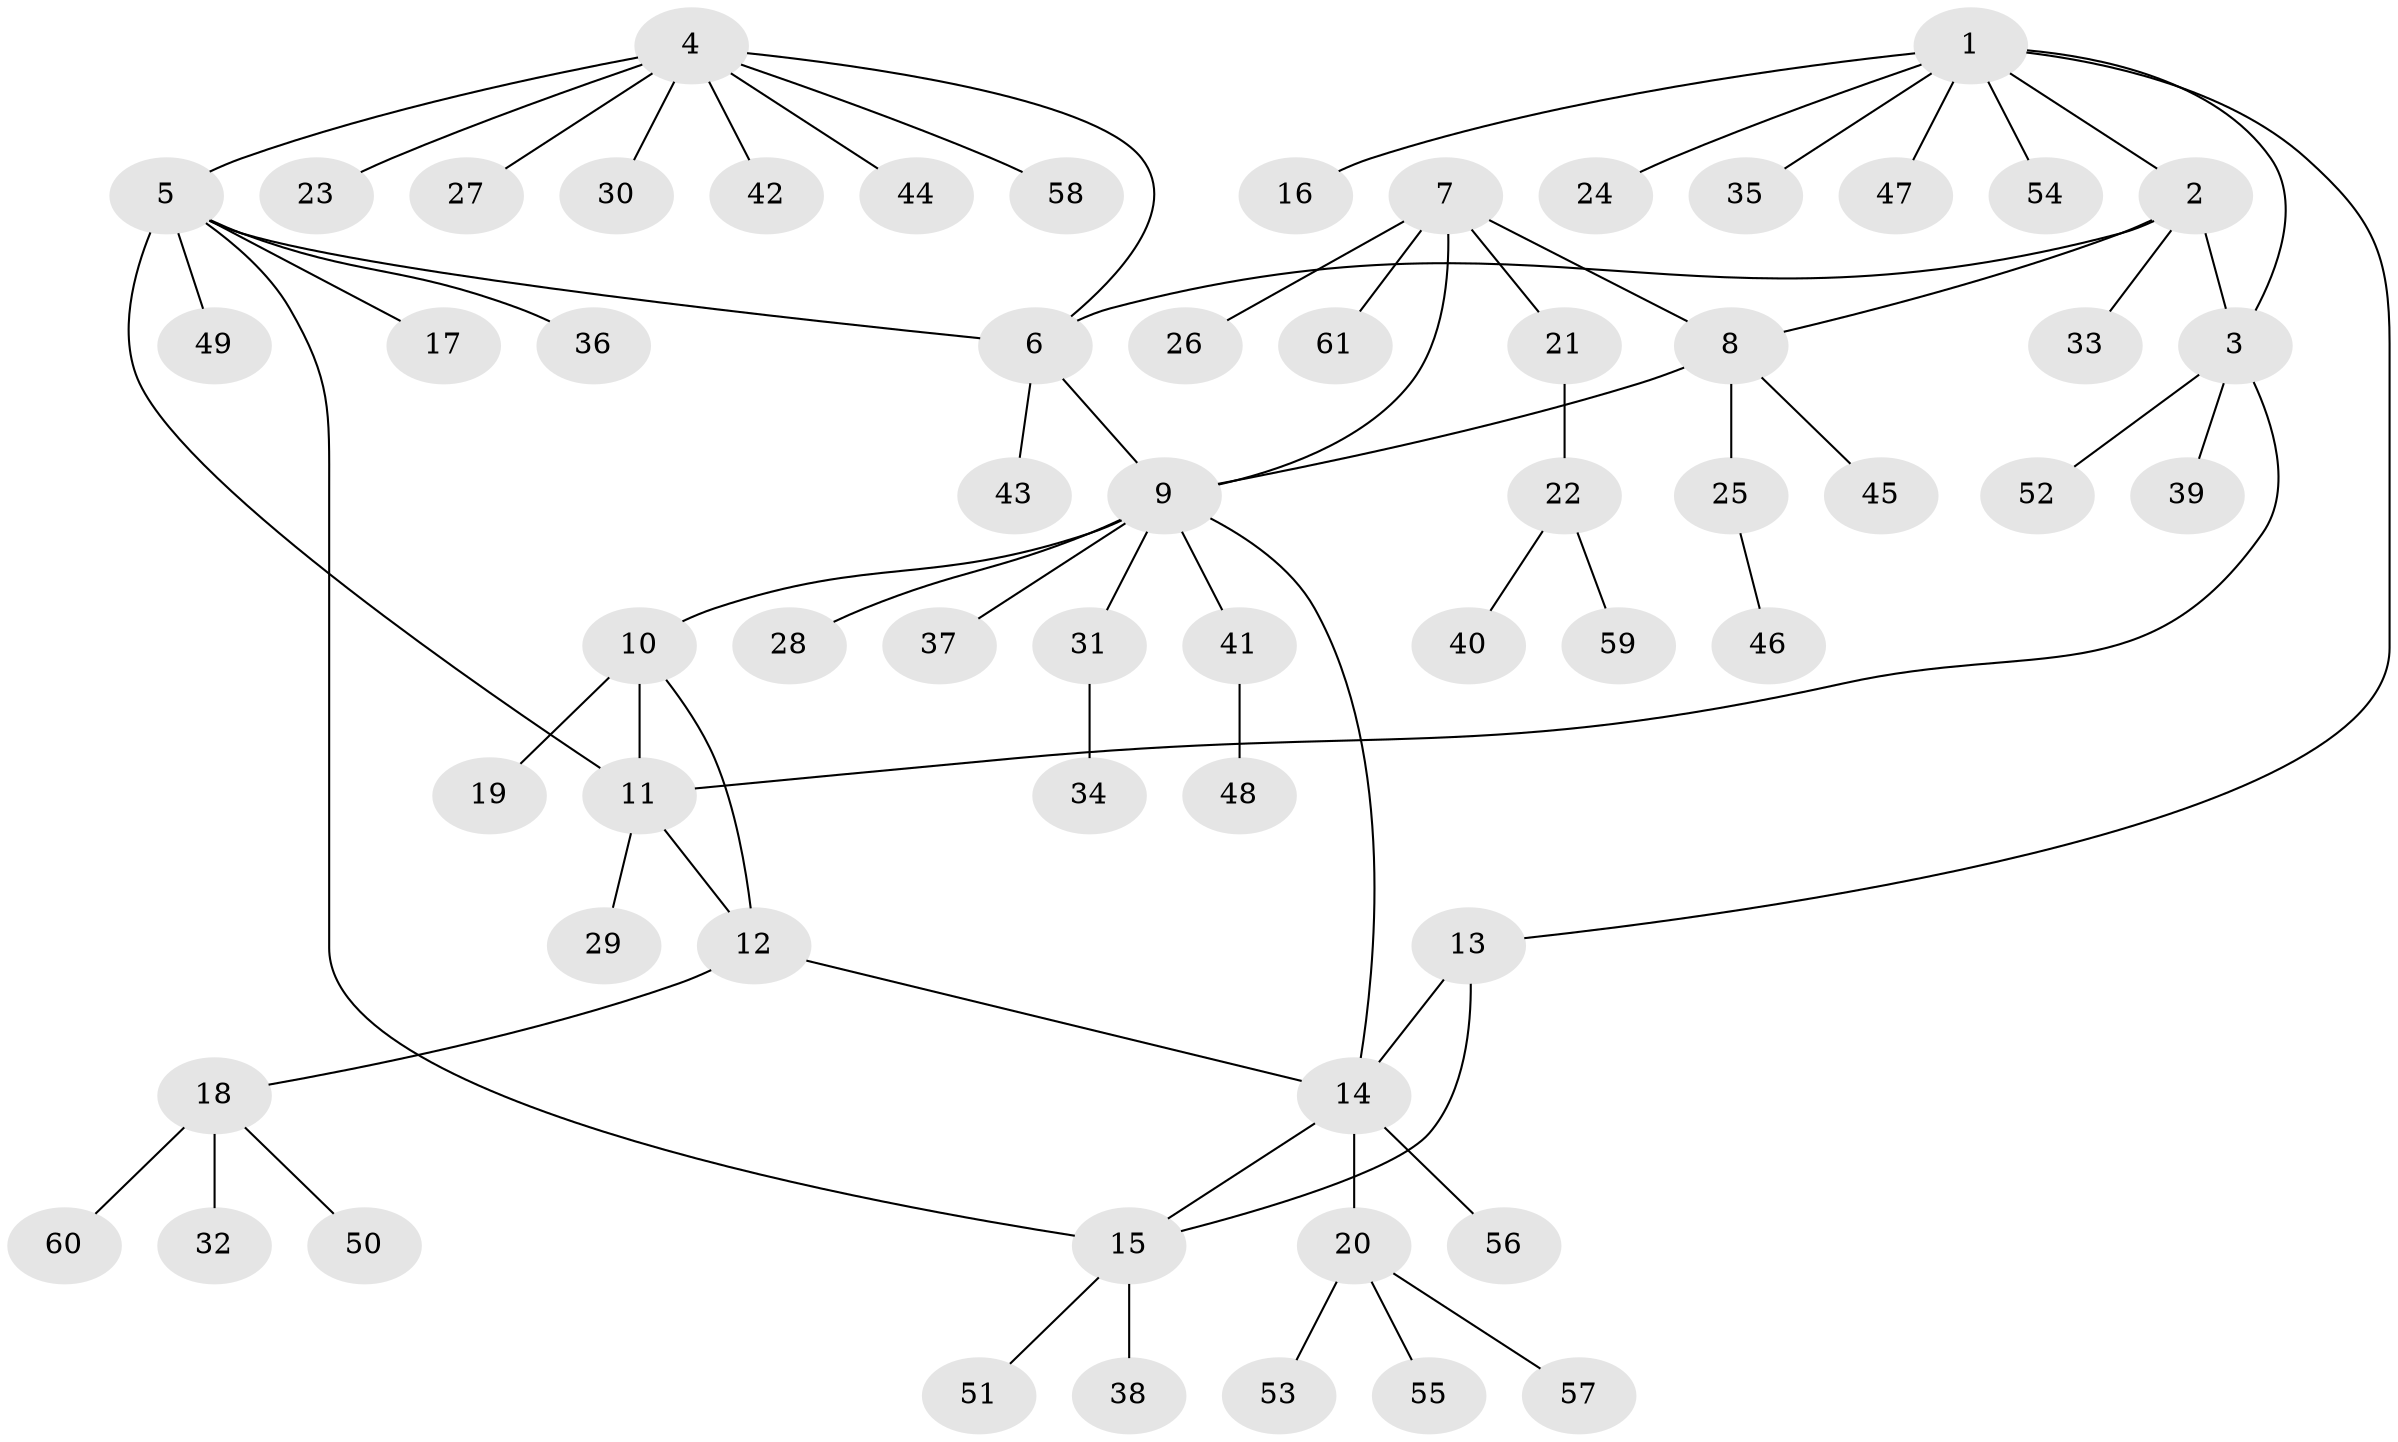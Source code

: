 // coarse degree distribution, {4: 0.16666666666666666, 6: 0.05555555555555555, 5: 0.05555555555555555, 3: 0.05555555555555555, 9: 0.05555555555555555, 1: 0.6111111111111112}
// Generated by graph-tools (version 1.1) at 2025/19/03/04/25 18:19:29]
// undirected, 61 vertices, 71 edges
graph export_dot {
graph [start="1"]
  node [color=gray90,style=filled];
  1;
  2;
  3;
  4;
  5;
  6;
  7;
  8;
  9;
  10;
  11;
  12;
  13;
  14;
  15;
  16;
  17;
  18;
  19;
  20;
  21;
  22;
  23;
  24;
  25;
  26;
  27;
  28;
  29;
  30;
  31;
  32;
  33;
  34;
  35;
  36;
  37;
  38;
  39;
  40;
  41;
  42;
  43;
  44;
  45;
  46;
  47;
  48;
  49;
  50;
  51;
  52;
  53;
  54;
  55;
  56;
  57;
  58;
  59;
  60;
  61;
  1 -- 2;
  1 -- 3;
  1 -- 13;
  1 -- 16;
  1 -- 24;
  1 -- 35;
  1 -- 47;
  1 -- 54;
  2 -- 3;
  2 -- 6;
  2 -- 8;
  2 -- 33;
  3 -- 11;
  3 -- 39;
  3 -- 52;
  4 -- 5;
  4 -- 6;
  4 -- 23;
  4 -- 27;
  4 -- 30;
  4 -- 42;
  4 -- 44;
  4 -- 58;
  5 -- 6;
  5 -- 11;
  5 -- 15;
  5 -- 17;
  5 -- 36;
  5 -- 49;
  6 -- 9;
  6 -- 43;
  7 -- 8;
  7 -- 9;
  7 -- 21;
  7 -- 26;
  7 -- 61;
  8 -- 9;
  8 -- 25;
  8 -- 45;
  9 -- 10;
  9 -- 14;
  9 -- 28;
  9 -- 31;
  9 -- 37;
  9 -- 41;
  10 -- 11;
  10 -- 12;
  10 -- 19;
  11 -- 12;
  11 -- 29;
  12 -- 14;
  12 -- 18;
  13 -- 14;
  13 -- 15;
  14 -- 15;
  14 -- 20;
  14 -- 56;
  15 -- 38;
  15 -- 51;
  18 -- 32;
  18 -- 50;
  18 -- 60;
  20 -- 53;
  20 -- 55;
  20 -- 57;
  21 -- 22;
  22 -- 40;
  22 -- 59;
  25 -- 46;
  31 -- 34;
  41 -- 48;
}
